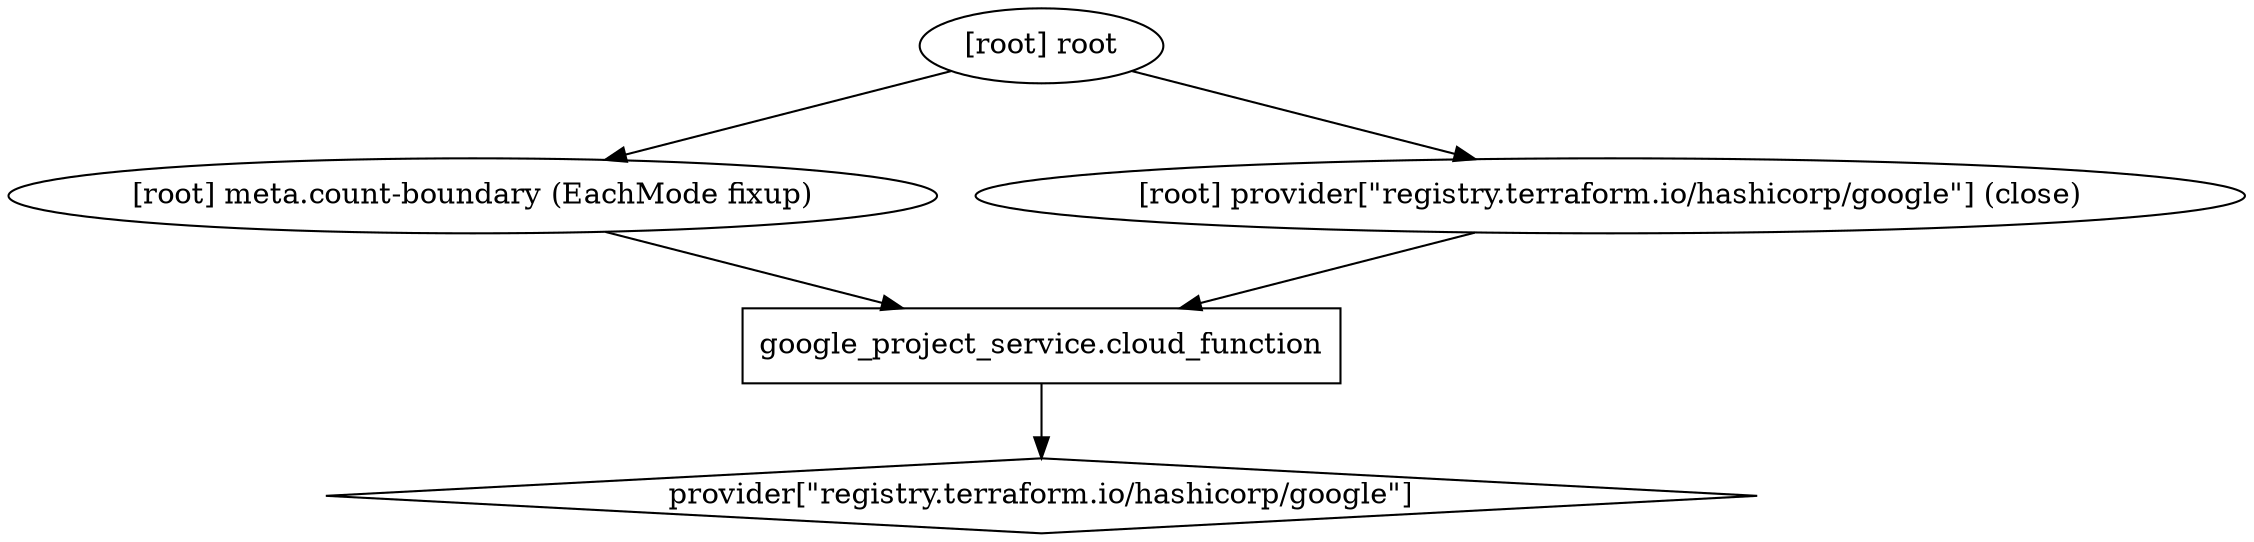 digraph {
	compound = "true"
	newrank = "true"
	subgraph "root" {
		"[root] google_project_service.cloud_function (expand)" [label = "google_project_service.cloud_function", shape = "box"]
		"[root] provider[\"registry.terraform.io/hashicorp/google\"]" [label = "provider[\"registry.terraform.io/hashicorp/google\"]", shape = "diamond"]
		"[root] google_project_service.cloud_function (expand)" -> "[root] provider[\"registry.terraform.io/hashicorp/google\"]"
		"[root] meta.count-boundary (EachMode fixup)" -> "[root] google_project_service.cloud_function (expand)"
		"[root] provider[\"registry.terraform.io/hashicorp/google\"] (close)" -> "[root] google_project_service.cloud_function (expand)"
		"[root] root" -> "[root] meta.count-boundary (EachMode fixup)"
		"[root] root" -> "[root] provider[\"registry.terraform.io/hashicorp/google\"] (close)"
	}
}

